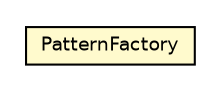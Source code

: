 #!/usr/local/bin/dot
#
# Class diagram 
# Generated by UMLGraph version R5_6-24-gf6e263 (http://www.umlgraph.org/)
#

digraph G {
	edge [fontname="Helvetica",fontsize=10,labelfontname="Helvetica",labelfontsize=10];
	node [fontname="Helvetica",fontsize=10,shape=plaintext];
	nodesep=0.25;
	ranksep=0.5;
	// com.rockhoppertech.music.PatternFactory
	c4592 [label=<<table title="com.rockhoppertech.music.PatternFactory" border="0" cellborder="1" cellspacing="0" cellpadding="2" port="p" bgcolor="lemonChiffon" href="./PatternFactory.html">
		<tr><td><table border="0" cellspacing="0" cellpadding="1">
<tr><td align="center" balign="center"> PatternFactory </td></tr>
		</table></td></tr>
		</table>>, URL="./PatternFactory.html", fontname="Helvetica", fontcolor="black", fontsize=9.0];
}

